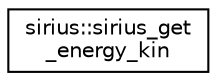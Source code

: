 digraph "Graphical Class Hierarchy"
{
 // INTERACTIVE_SVG=YES
  edge [fontname="Helvetica",fontsize="10",labelfontname="Helvetica",labelfontsize="10"];
  node [fontname="Helvetica",fontsize="10",shape=record];
  rankdir="LR";
  Node1 [label="sirius::sirius_get\l_energy_kin",height=0.2,width=0.4,color="black", fillcolor="white", style="filled",URL="$interfacesirius_1_1sirius__get__energy__kin.html"];
}
